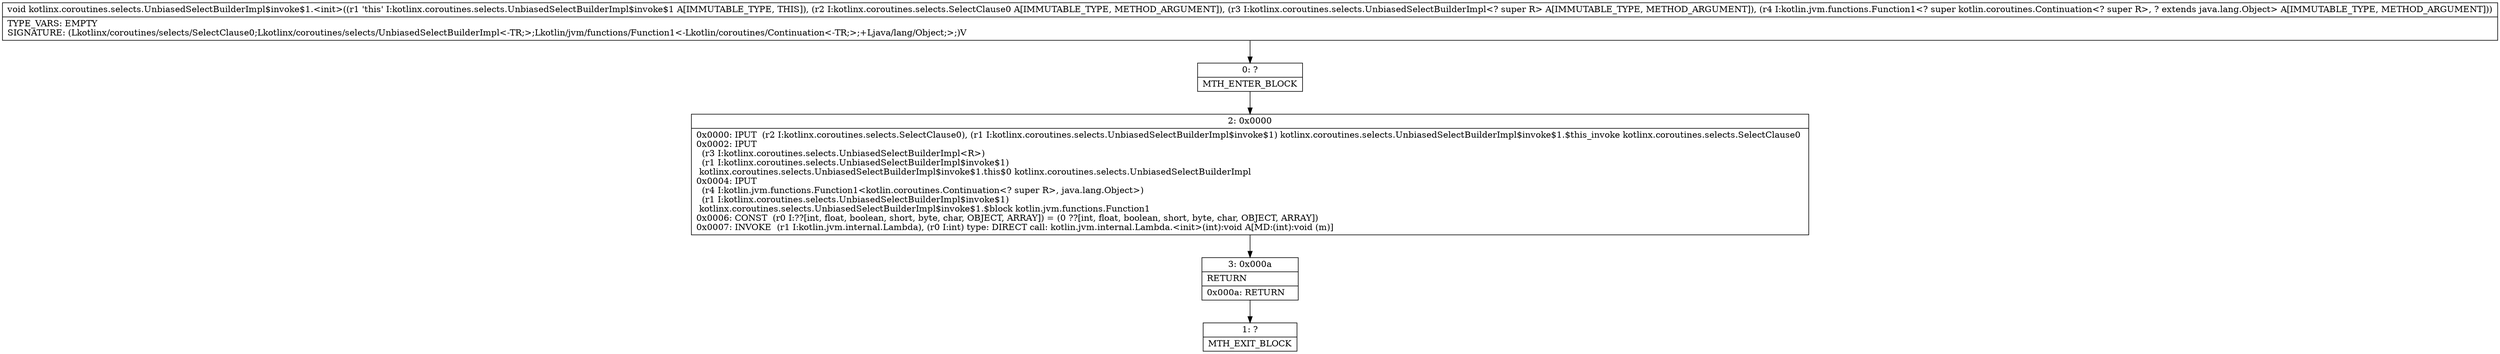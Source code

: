 digraph "CFG forkotlinx.coroutines.selects.UnbiasedSelectBuilderImpl$invoke$1.\<init\>(Lkotlinx\/coroutines\/selects\/SelectClause0;Lkotlinx\/coroutines\/selects\/UnbiasedSelectBuilderImpl;Lkotlin\/jvm\/functions\/Function1;)V" {
Node_0 [shape=record,label="{0\:\ ?|MTH_ENTER_BLOCK\l}"];
Node_2 [shape=record,label="{2\:\ 0x0000|0x0000: IPUT  (r2 I:kotlinx.coroutines.selects.SelectClause0), (r1 I:kotlinx.coroutines.selects.UnbiasedSelectBuilderImpl$invoke$1) kotlinx.coroutines.selects.UnbiasedSelectBuilderImpl$invoke$1.$this_invoke kotlinx.coroutines.selects.SelectClause0 \l0x0002: IPUT  \l  (r3 I:kotlinx.coroutines.selects.UnbiasedSelectBuilderImpl\<R\>)\l  (r1 I:kotlinx.coroutines.selects.UnbiasedSelectBuilderImpl$invoke$1)\l kotlinx.coroutines.selects.UnbiasedSelectBuilderImpl$invoke$1.this$0 kotlinx.coroutines.selects.UnbiasedSelectBuilderImpl \l0x0004: IPUT  \l  (r4 I:kotlin.jvm.functions.Function1\<kotlin.coroutines.Continuation\<? super R\>, java.lang.Object\>)\l  (r1 I:kotlinx.coroutines.selects.UnbiasedSelectBuilderImpl$invoke$1)\l kotlinx.coroutines.selects.UnbiasedSelectBuilderImpl$invoke$1.$block kotlin.jvm.functions.Function1 \l0x0006: CONST  (r0 I:??[int, float, boolean, short, byte, char, OBJECT, ARRAY]) = (0 ??[int, float, boolean, short, byte, char, OBJECT, ARRAY]) \l0x0007: INVOKE  (r1 I:kotlin.jvm.internal.Lambda), (r0 I:int) type: DIRECT call: kotlin.jvm.internal.Lambda.\<init\>(int):void A[MD:(int):void (m)]\l}"];
Node_3 [shape=record,label="{3\:\ 0x000a|RETURN\l|0x000a: RETURN   \l}"];
Node_1 [shape=record,label="{1\:\ ?|MTH_EXIT_BLOCK\l}"];
MethodNode[shape=record,label="{void kotlinx.coroutines.selects.UnbiasedSelectBuilderImpl$invoke$1.\<init\>((r1 'this' I:kotlinx.coroutines.selects.UnbiasedSelectBuilderImpl$invoke$1 A[IMMUTABLE_TYPE, THIS]), (r2 I:kotlinx.coroutines.selects.SelectClause0 A[IMMUTABLE_TYPE, METHOD_ARGUMENT]), (r3 I:kotlinx.coroutines.selects.UnbiasedSelectBuilderImpl\<? super R\> A[IMMUTABLE_TYPE, METHOD_ARGUMENT]), (r4 I:kotlin.jvm.functions.Function1\<? super kotlin.coroutines.Continuation\<? super R\>, ? extends java.lang.Object\> A[IMMUTABLE_TYPE, METHOD_ARGUMENT]))  | TYPE_VARS: EMPTY\lSIGNATURE: (Lkotlinx\/coroutines\/selects\/SelectClause0;Lkotlinx\/coroutines\/selects\/UnbiasedSelectBuilderImpl\<\-TR;\>;Lkotlin\/jvm\/functions\/Function1\<\-Lkotlin\/coroutines\/Continuation\<\-TR;\>;+Ljava\/lang\/Object;\>;)V\l}"];
MethodNode -> Node_0;Node_0 -> Node_2;
Node_2 -> Node_3;
Node_3 -> Node_1;
}

